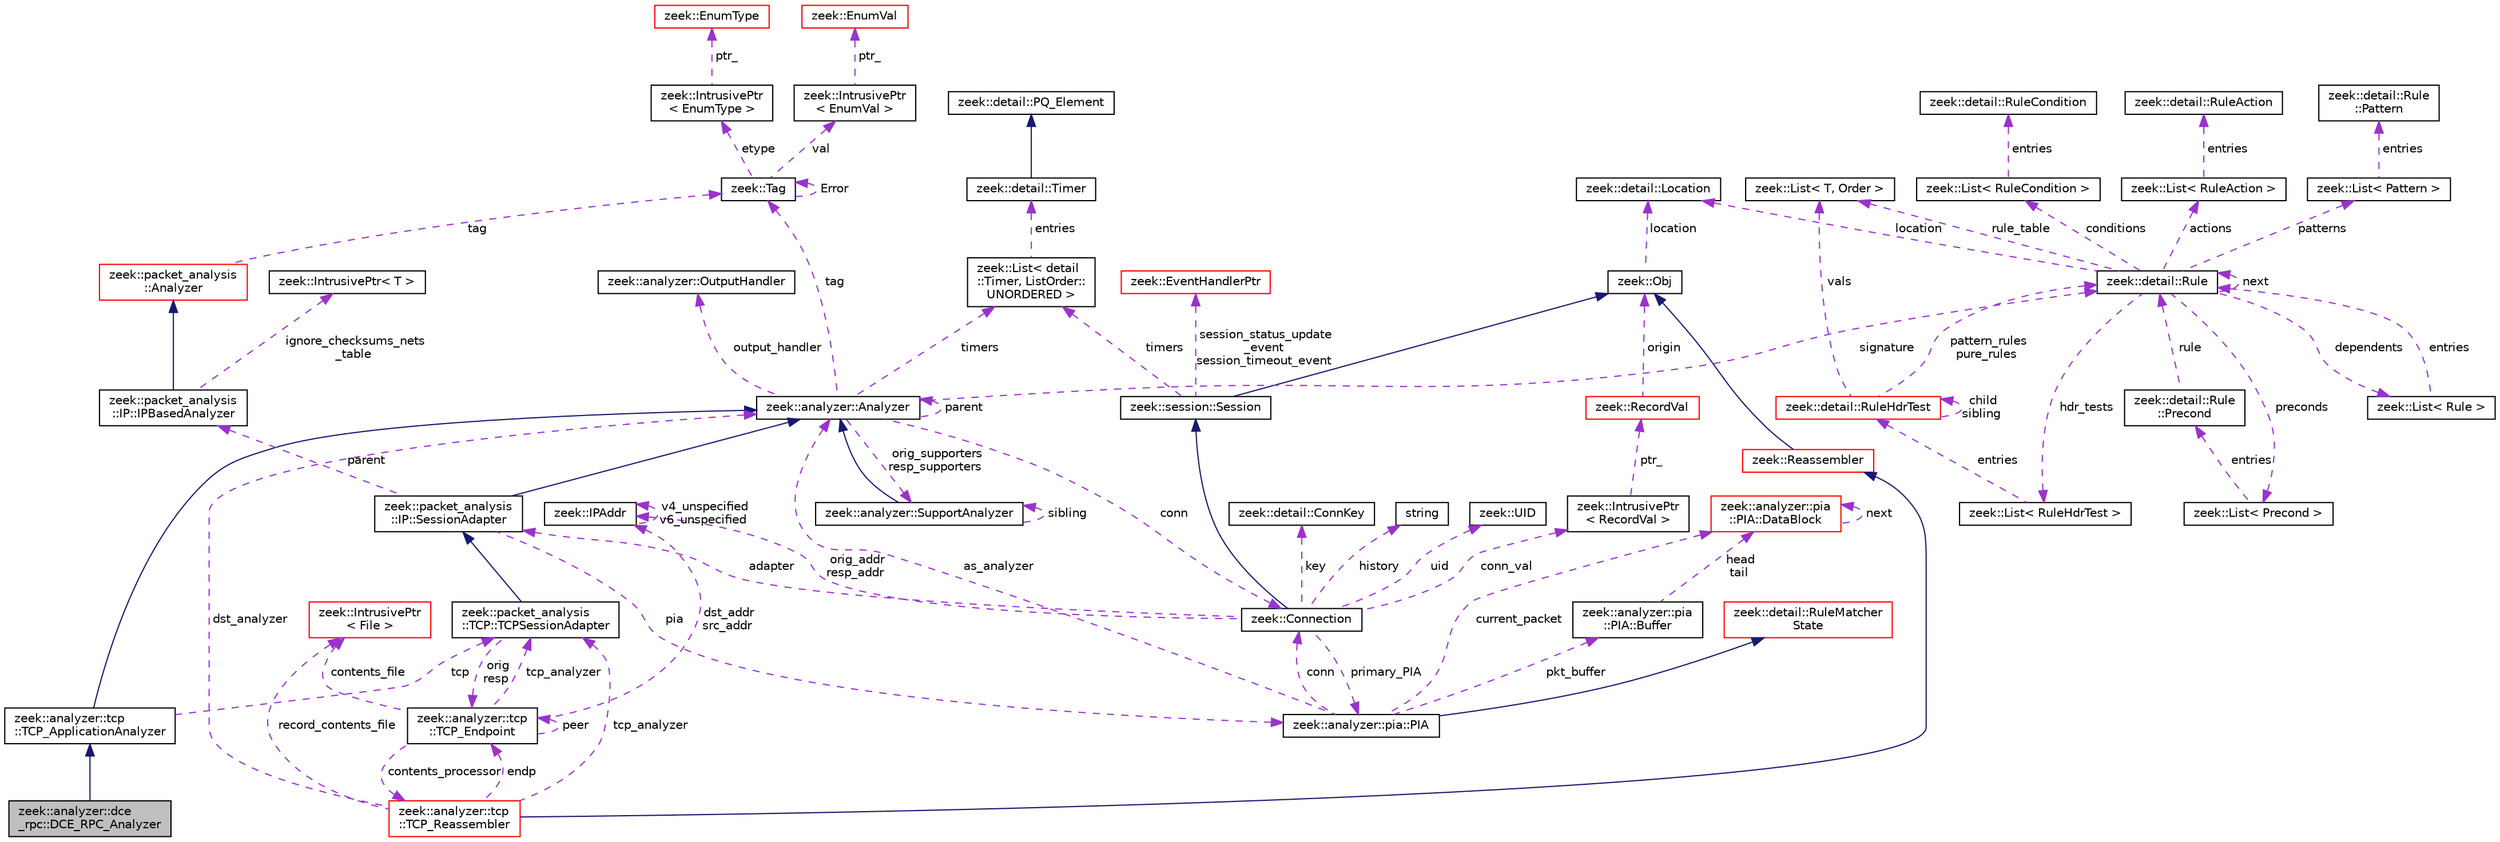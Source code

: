 digraph "zeek::analyzer::dce_rpc::DCE_RPC_Analyzer"
{
 // LATEX_PDF_SIZE
  edge [fontname="Helvetica",fontsize="10",labelfontname="Helvetica",labelfontsize="10"];
  node [fontname="Helvetica",fontsize="10",shape=record];
  Node1 [label="zeek::analyzer::dce\l_rpc::DCE_RPC_Analyzer",height=0.2,width=0.4,color="black", fillcolor="grey75", style="filled", fontcolor="black",tooltip=" "];
  Node2 -> Node1 [dir="back",color="midnightblue",fontsize="10",style="solid",fontname="Helvetica"];
  Node2 [label="zeek::analyzer::tcp\l::TCP_ApplicationAnalyzer",height=0.2,width=0.4,color="black", fillcolor="white", style="filled",URL="$df/d72/classzeek_1_1analyzer_1_1tcp_1_1TCP__ApplicationAnalyzer.html",tooltip=" "];
  Node3 -> Node2 [dir="back",color="midnightblue",fontsize="10",style="solid",fontname="Helvetica"];
  Node3 [label="zeek::analyzer::Analyzer",height=0.2,width=0.4,color="black", fillcolor="white", style="filled",URL="$d0/d4f/classzeek_1_1analyzer_1_1Analyzer.html",tooltip=" "];
  Node4 -> Node3 [dir="back",color="darkorchid3",fontsize="10",style="dashed",label=" tag" ,fontname="Helvetica"];
  Node4 [label="zeek::Tag",height=0.2,width=0.4,color="black", fillcolor="white", style="filled",URL="$d3/dd0/classzeek_1_1Tag.html",tooltip=" "];
  Node4 -> Node4 [dir="back",color="darkorchid3",fontsize="10",style="dashed",label=" Error" ,fontname="Helvetica"];
  Node5 -> Node4 [dir="back",color="darkorchid3",fontsize="10",style="dashed",label=" val" ,fontname="Helvetica"];
  Node5 [label="zeek::IntrusivePtr\l\< EnumVal \>",height=0.2,width=0.4,color="black", fillcolor="white", style="filled",URL="$d6/dba/classzeek_1_1IntrusivePtr.html",tooltip=" "];
  Node6 -> Node5 [dir="back",color="darkorchid3",fontsize="10",style="dashed",label=" ptr_" ,fontname="Helvetica"];
  Node6 [label="zeek::EnumVal",height=0.2,width=0.4,color="red", fillcolor="white", style="filled",URL="$dc/da0/classzeek_1_1EnumVal.html",tooltip=" "];
  Node15 -> Node4 [dir="back",color="darkorchid3",fontsize="10",style="dashed",label=" etype" ,fontname="Helvetica"];
  Node15 [label="zeek::IntrusivePtr\l\< EnumType \>",height=0.2,width=0.4,color="black", fillcolor="white", style="filled",URL="$d6/dba/classzeek_1_1IntrusivePtr.html",tooltip=" "];
  Node16 -> Node15 [dir="back",color="darkorchid3",fontsize="10",style="dashed",label=" ptr_" ,fontname="Helvetica"];
  Node16 [label="zeek::EnumType",height=0.2,width=0.4,color="red", fillcolor="white", style="filled",URL="$d4/d24/classzeek_1_1EnumType.html",tooltip=" "];
  Node17 -> Node3 [dir="back",color="darkorchid3",fontsize="10",style="dashed",label=" conn" ,fontname="Helvetica"];
  Node17 [label="zeek::Connection",height=0.2,width=0.4,color="black", fillcolor="white", style="filled",URL="$d0/d12/classzeek_1_1Connection.html",tooltip=" "];
  Node18 -> Node17 [dir="back",color="midnightblue",fontsize="10",style="solid",fontname="Helvetica"];
  Node18 [label="zeek::session::Session",height=0.2,width=0.4,color="black", fillcolor="white", style="filled",URL="$d0/dce/classzeek_1_1session_1_1Session.html",tooltip=" "];
  Node9 -> Node18 [dir="back",color="midnightblue",fontsize="10",style="solid",fontname="Helvetica"];
  Node9 [label="zeek::Obj",height=0.2,width=0.4,color="black", fillcolor="white", style="filled",URL="$dd/df1/classzeek_1_1Obj.html",tooltip=" "];
  Node10 -> Node9 [dir="back",color="darkorchid3",fontsize="10",style="dashed",label=" location" ,fontname="Helvetica"];
  Node10 [label="zeek::detail::Location",height=0.2,width=0.4,color="black", fillcolor="white", style="filled",URL="$d5/d1d/classzeek_1_1detail_1_1Location.html",tooltip=" "];
  Node19 -> Node18 [dir="back",color="darkorchid3",fontsize="10",style="dashed",label=" timers" ,fontname="Helvetica"];
  Node19 [label="zeek::List\< detail\l::Timer, ListOrder::\lUNORDERED \>",height=0.2,width=0.4,color="black", fillcolor="white", style="filled",URL="$d2/d8d/classzeek_1_1List.html",tooltip=" "];
  Node20 -> Node19 [dir="back",color="darkorchid3",fontsize="10",style="dashed",label=" entries" ,fontname="Helvetica"];
  Node20 [label="zeek::detail::Timer",height=0.2,width=0.4,color="black", fillcolor="white", style="filled",URL="$d1/da2/classzeek_1_1detail_1_1Timer.html",tooltip=" "];
  Node21 -> Node20 [dir="back",color="midnightblue",fontsize="10",style="solid",fontname="Helvetica"];
  Node21 [label="zeek::detail::PQ_Element",height=0.2,width=0.4,color="black", fillcolor="white", style="filled",URL="$df/d3d/classzeek_1_1detail_1_1PQ__Element.html",tooltip=" "];
  Node22 -> Node18 [dir="back",color="darkorchid3",fontsize="10",style="dashed",label=" session_status_update\l_event\nsession_timeout_event" ,fontname="Helvetica"];
  Node22 [label="zeek::EventHandlerPtr",height=0.2,width=0.4,color="red", fillcolor="white", style="filled",URL="$d7/dc7/classzeek_1_1EventHandlerPtr.html",tooltip=" "];
  Node34 -> Node17 [dir="back",color="darkorchid3",fontsize="10",style="dashed",label=" orig_addr\nresp_addr" ,fontname="Helvetica"];
  Node34 [label="zeek::IPAddr",height=0.2,width=0.4,color="black", fillcolor="white", style="filled",URL="$df/de6/classzeek_1_1IPAddr.html",tooltip=" "];
  Node34 -> Node34 [dir="back",color="darkorchid3",fontsize="10",style="dashed",label=" v4_unspecified\nv6_unspecified" ,fontname="Helvetica"];
  Node35 -> Node17 [dir="back",color="darkorchid3",fontsize="10",style="dashed",label=" conn_val" ,fontname="Helvetica"];
  Node35 [label="zeek::IntrusivePtr\l\< RecordVal \>",height=0.2,width=0.4,color="black", fillcolor="white", style="filled",URL="$d6/dba/classzeek_1_1IntrusivePtr.html",tooltip=" "];
  Node36 -> Node35 [dir="back",color="darkorchid3",fontsize="10",style="dashed",label=" ptr_" ,fontname="Helvetica"];
  Node36 [label="zeek::RecordVal",height=0.2,width=0.4,color="red", fillcolor="white", style="filled",URL="$d7/d7e/classzeek_1_1RecordVal.html",tooltip=" "];
  Node9 -> Node36 [dir="back",color="darkorchid3",fontsize="10",style="dashed",label=" origin" ,fontname="Helvetica"];
  Node38 -> Node17 [dir="back",color="darkorchid3",fontsize="10",style="dashed",label=" key" ,fontname="Helvetica"];
  Node38 [label="zeek::detail::ConnKey",height=0.2,width=0.4,color="black", fillcolor="white", style="filled",URL="$d6/dfc/classzeek_1_1detail_1_1ConnKey.html",tooltip=" "];
  Node14 -> Node17 [dir="back",color="darkorchid3",fontsize="10",style="dashed",label=" history" ,fontname="Helvetica"];
  Node14 [label="string",height=0.2,width=0.4,color="black", fillcolor="white", style="filled",tooltip=" "];
  Node39 -> Node17 [dir="back",color="darkorchid3",fontsize="10",style="dashed",label=" adapter" ,fontname="Helvetica"];
  Node39 [label="zeek::packet_analysis\l::IP::SessionAdapter",height=0.2,width=0.4,color="black", fillcolor="white", style="filled",URL="$d3/db4/classzeek_1_1packet__analysis_1_1IP_1_1SessionAdapter.html",tooltip=" "];
  Node3 -> Node39 [dir="back",color="midnightblue",fontsize="10",style="solid",fontname="Helvetica"];
  Node40 -> Node39 [dir="back",color="darkorchid3",fontsize="10",style="dashed",label=" parent" ,fontname="Helvetica"];
  Node40 [label="zeek::packet_analysis\l::IP::IPBasedAnalyzer",height=0.2,width=0.4,color="black", fillcolor="white", style="filled",URL="$df/d05/classzeek_1_1packet__analysis_1_1IP_1_1IPBasedAnalyzer.html",tooltip=" "];
  Node41 -> Node40 [dir="back",color="midnightblue",fontsize="10",style="solid",fontname="Helvetica"];
  Node41 [label="zeek::packet_analysis\l::Analyzer",height=0.2,width=0.4,color="red", fillcolor="white", style="filled",URL="$d0/db5/classzeek_1_1packet__analysis_1_1Analyzer.html",tooltip=" "];
  Node4 -> Node41 [dir="back",color="darkorchid3",fontsize="10",style="dashed",label=" tag" ,fontname="Helvetica"];
  Node11 -> Node40 [dir="back",color="darkorchid3",fontsize="10",style="dashed",label=" ignore_checksums_nets\l_table" ,fontname="Helvetica"];
  Node11 [label="zeek::IntrusivePtr\< T \>",height=0.2,width=0.4,color="black", fillcolor="white", style="filled",URL="$d6/dba/classzeek_1_1IntrusivePtr.html",tooltip=" "];
  Node43 -> Node39 [dir="back",color="darkorchid3",fontsize="10",style="dashed",label=" pia" ,fontname="Helvetica"];
  Node43 [label="zeek::analyzer::pia::PIA",height=0.2,width=0.4,color="black", fillcolor="white", style="filled",URL="$dc/d39/classzeek_1_1analyzer_1_1pia_1_1PIA.html",tooltip=" "];
  Node44 -> Node43 [dir="back",color="midnightblue",fontsize="10",style="solid",fontname="Helvetica"];
  Node44 [label="zeek::detail::RuleMatcher\lState",height=0.2,width=0.4,color="red", fillcolor="white", style="filled",URL="$d2/d5d/classzeek_1_1detail_1_1RuleMatcherState.html",tooltip=" "];
  Node76 -> Node43 [dir="back",color="darkorchid3",fontsize="10",style="dashed",label=" pkt_buffer" ,fontname="Helvetica"];
  Node76 [label="zeek::analyzer::pia\l::PIA::Buffer",height=0.2,width=0.4,color="black", fillcolor="white", style="filled",URL="$dc/d06/structzeek_1_1analyzer_1_1pia_1_1PIA_1_1Buffer.html",tooltip=" "];
  Node77 -> Node76 [dir="back",color="darkorchid3",fontsize="10",style="dashed",label=" head\ntail" ,fontname="Helvetica"];
  Node77 [label="zeek::analyzer::pia\l::PIA::DataBlock",height=0.2,width=0.4,color="red", fillcolor="white", style="filled",URL="$dc/d39/classzeek_1_1analyzer_1_1pia_1_1PIA.html#dd/df9/structzeek_1_1analyzer_1_1pia_1_1PIA_1_1DataBlock",tooltip=" "];
  Node77 -> Node77 [dir="back",color="darkorchid3",fontsize="10",style="dashed",label=" next" ,fontname="Helvetica"];
  Node3 -> Node43 [dir="back",color="darkorchid3",fontsize="10",style="dashed",label=" as_analyzer" ,fontname="Helvetica"];
  Node17 -> Node43 [dir="back",color="darkorchid3",fontsize="10",style="dashed",label=" conn" ,fontname="Helvetica"];
  Node77 -> Node43 [dir="back",color="darkorchid3",fontsize="10",style="dashed",label=" current_packet" ,fontname="Helvetica"];
  Node43 -> Node17 [dir="back",color="darkorchid3",fontsize="10",style="dashed",label=" primary_PIA" ,fontname="Helvetica"];
  Node81 -> Node17 [dir="back",color="darkorchid3",fontsize="10",style="dashed",label=" uid" ,fontname="Helvetica"];
  Node81 [label="zeek::UID",height=0.2,width=0.4,color="black", fillcolor="white", style="filled",URL="$db/dea/classzeek_1_1UID.html",tooltip=" "];
  Node3 -> Node3 [dir="back",color="darkorchid3",fontsize="10",style="dashed",label=" parent" ,fontname="Helvetica"];
  Node63 -> Node3 [dir="back",color="darkorchid3",fontsize="10",style="dashed",label=" signature" ,fontname="Helvetica"];
  Node63 [label="zeek::detail::Rule",height=0.2,width=0.4,color="black", fillcolor="white", style="filled",URL="$d2/d1d/classzeek_1_1detail_1_1Rule.html",tooltip=" "];
  Node57 -> Node63 [dir="back",color="darkorchid3",fontsize="10",style="dashed",label=" hdr_tests" ,fontname="Helvetica"];
  Node57 [label="zeek::List\< RuleHdrTest \>",height=0.2,width=0.4,color="black", fillcolor="white", style="filled",URL="$d2/d8d/classzeek_1_1List.html",tooltip=" "];
  Node58 -> Node57 [dir="back",color="darkorchid3",fontsize="10",style="dashed",label=" entries" ,fontname="Helvetica"];
  Node58 [label="zeek::detail::RuleHdrTest",height=0.2,width=0.4,color="red", fillcolor="white", style="filled",URL="$d4/d72/classzeek_1_1detail_1_1RuleHdrTest.html",tooltip=" "];
  Node31 -> Node58 [dir="back",color="darkorchid3",fontsize="10",style="dashed",label=" vals" ,fontname="Helvetica"];
  Node31 [label="zeek::List\< T, Order \>",height=0.2,width=0.4,color="black", fillcolor="white", style="filled",URL="$d2/d8d/classzeek_1_1List.html",tooltip=" "];
  Node63 -> Node58 [dir="back",color="darkorchid3",fontsize="10",style="dashed",label=" pattern_rules\npure_rules" ,fontname="Helvetica"];
  Node58 -> Node58 [dir="back",color="darkorchid3",fontsize="10",style="dashed",label=" child\nsibling" ,fontname="Helvetica"];
  Node64 -> Node63 [dir="back",color="darkorchid3",fontsize="10",style="dashed",label=" conditions" ,fontname="Helvetica"];
  Node64 [label="zeek::List\< RuleCondition \>",height=0.2,width=0.4,color="black", fillcolor="white", style="filled",URL="$d2/d8d/classzeek_1_1List.html",tooltip=" "];
  Node65 -> Node64 [dir="back",color="darkorchid3",fontsize="10",style="dashed",label=" entries" ,fontname="Helvetica"];
  Node65 [label="zeek::detail::RuleCondition",height=0.2,width=0.4,color="black", fillcolor="white", style="filled",URL="$d1/df4/classzeek_1_1detail_1_1RuleCondition.html",tooltip=" "];
  Node66 -> Node63 [dir="back",color="darkorchid3",fontsize="10",style="dashed",label=" actions" ,fontname="Helvetica"];
  Node66 [label="zeek::List\< RuleAction \>",height=0.2,width=0.4,color="black", fillcolor="white", style="filled",URL="$d2/d8d/classzeek_1_1List.html",tooltip=" "];
  Node67 -> Node66 [dir="back",color="darkorchid3",fontsize="10",style="dashed",label=" entries" ,fontname="Helvetica"];
  Node67 [label="zeek::detail::RuleAction",height=0.2,width=0.4,color="black", fillcolor="white", style="filled",URL="$d9/dec/classzeek_1_1detail_1_1RuleAction.html",tooltip=" "];
  Node68 -> Node63 [dir="back",color="darkorchid3",fontsize="10",style="dashed",label=" preconds" ,fontname="Helvetica"];
  Node68 [label="zeek::List\< Precond \>",height=0.2,width=0.4,color="black", fillcolor="white", style="filled",URL="$d2/d8d/classzeek_1_1List.html",tooltip=" "];
  Node69 -> Node68 [dir="back",color="darkorchid3",fontsize="10",style="dashed",label=" entries" ,fontname="Helvetica"];
  Node69 [label="zeek::detail::Rule\l::Precond",height=0.2,width=0.4,color="black", fillcolor="white", style="filled",URL="$d2/d1d/classzeek_1_1detail_1_1Rule.html#d3/d77/structzeek_1_1detail_1_1Rule_1_1Precond",tooltip=" "];
  Node63 -> Node69 [dir="back",color="darkorchid3",fontsize="10",style="dashed",label=" rule" ,fontname="Helvetica"];
  Node70 -> Node63 [dir="back",color="darkorchid3",fontsize="10",style="dashed",label=" dependents" ,fontname="Helvetica"];
  Node70 [label="zeek::List\< Rule \>",height=0.2,width=0.4,color="black", fillcolor="white", style="filled",URL="$d2/d8d/classzeek_1_1List.html",tooltip=" "];
  Node63 -> Node70 [dir="back",color="darkorchid3",fontsize="10",style="dashed",label=" entries" ,fontname="Helvetica"];
  Node71 -> Node63 [dir="back",color="darkorchid3",fontsize="10",style="dashed",label=" patterns" ,fontname="Helvetica"];
  Node71 [label="zeek::List\< Pattern \>",height=0.2,width=0.4,color="black", fillcolor="white", style="filled",URL="$d2/d8d/classzeek_1_1List.html",tooltip=" "];
  Node72 -> Node71 [dir="back",color="darkorchid3",fontsize="10",style="dashed",label=" entries" ,fontname="Helvetica"];
  Node72 [label="zeek::detail::Rule\l::Pattern",height=0.2,width=0.4,color="black", fillcolor="white", style="filled",URL="$d2/d1d/classzeek_1_1detail_1_1Rule.html#db/da5/structzeek_1_1detail_1_1Rule_1_1Pattern",tooltip=" "];
  Node63 -> Node63 [dir="back",color="darkorchid3",fontsize="10",style="dashed",label=" next" ,fontname="Helvetica"];
  Node10 -> Node63 [dir="back",color="darkorchid3",fontsize="10",style="dashed",label=" location" ,fontname="Helvetica"];
  Node31 -> Node63 [dir="back",color="darkorchid3",fontsize="10",style="dashed",label=" rule_table" ,fontname="Helvetica"];
  Node82 -> Node3 [dir="back",color="darkorchid3",fontsize="10",style="dashed",label=" output_handler" ,fontname="Helvetica"];
  Node82 [label="zeek::analyzer::OutputHandler",height=0.2,width=0.4,color="black", fillcolor="white", style="filled",URL="$db/d31/classzeek_1_1analyzer_1_1OutputHandler.html",tooltip=" "];
  Node83 -> Node3 [dir="back",color="darkorchid3",fontsize="10",style="dashed",label=" orig_supporters\nresp_supporters" ,fontname="Helvetica"];
  Node83 [label="zeek::analyzer::SupportAnalyzer",height=0.2,width=0.4,color="black", fillcolor="white", style="filled",URL="$d6/d22/classzeek_1_1analyzer_1_1SupportAnalyzer.html",tooltip=" "];
  Node3 -> Node83 [dir="back",color="midnightblue",fontsize="10",style="solid",fontname="Helvetica"];
  Node83 -> Node83 [dir="back",color="darkorchid3",fontsize="10",style="dashed",label=" sibling" ,fontname="Helvetica"];
  Node19 -> Node3 [dir="back",color="darkorchid3",fontsize="10",style="dashed",label=" timers" ,fontname="Helvetica"];
  Node84 -> Node2 [dir="back",color="darkorchid3",fontsize="10",style="dashed",label=" tcp" ,fontname="Helvetica"];
  Node84 [label="zeek::packet_analysis\l::TCP::TCPSessionAdapter",height=0.2,width=0.4,color="black", fillcolor="white", style="filled",URL="$d3/d6a/classzeek_1_1packet__analysis_1_1TCP_1_1TCPSessionAdapter.html",tooltip=" "];
  Node39 -> Node84 [dir="back",color="midnightblue",fontsize="10",style="solid",fontname="Helvetica"];
  Node85 -> Node84 [dir="back",color="darkorchid3",fontsize="10",style="dashed",label=" orig\nresp" ,fontname="Helvetica"];
  Node85 [label="zeek::analyzer::tcp\l::TCP_Endpoint",height=0.2,width=0.4,color="black", fillcolor="white", style="filled",URL="$de/d6c/classzeek_1_1analyzer_1_1tcp_1_1TCP__Endpoint.html",tooltip=" "];
  Node85 -> Node85 [dir="back",color="darkorchid3",fontsize="10",style="dashed",label=" peer" ,fontname="Helvetica"];
  Node86 -> Node85 [dir="back",color="darkorchid3",fontsize="10",style="dashed",label=" contents_processor" ,fontname="Helvetica"];
  Node86 [label="zeek::analyzer::tcp\l::TCP_Reassembler",height=0.2,width=0.4,color="red", fillcolor="white", style="filled",URL="$d8/db8/classzeek_1_1analyzer_1_1tcp_1_1TCP__Reassembler.html",tooltip=" "];
  Node87 -> Node86 [dir="back",color="midnightblue",fontsize="10",style="solid",fontname="Helvetica"];
  Node87 [label="zeek::Reassembler",height=0.2,width=0.4,color="red", fillcolor="white", style="filled",URL="$d2/dd1/classzeek_1_1Reassembler.html",tooltip=" "];
  Node9 -> Node87 [dir="back",color="midnightblue",fontsize="10",style="solid",fontname="Helvetica"];
  Node85 -> Node86 [dir="back",color="darkorchid3",fontsize="10",style="dashed",label=" endp" ,fontname="Helvetica"];
  Node91 -> Node86 [dir="back",color="darkorchid3",fontsize="10",style="dashed",label=" record_contents_file" ,fontname="Helvetica"];
  Node91 [label="zeek::IntrusivePtr\l\< File \>",height=0.2,width=0.4,color="red", fillcolor="white", style="filled",URL="$d6/dba/classzeek_1_1IntrusivePtr.html",tooltip=" "];
  Node3 -> Node86 [dir="back",color="darkorchid3",fontsize="10",style="dashed",label=" dst_analyzer" ,fontname="Helvetica"];
  Node84 -> Node86 [dir="back",color="darkorchid3",fontsize="10",style="dashed",label=" tcp_analyzer" ,fontname="Helvetica"];
  Node84 -> Node85 [dir="back",color="darkorchid3",fontsize="10",style="dashed",label=" tcp_analyzer" ,fontname="Helvetica"];
  Node91 -> Node85 [dir="back",color="darkorchid3",fontsize="10",style="dashed",label=" contents_file" ,fontname="Helvetica"];
  Node34 -> Node85 [dir="back",color="darkorchid3",fontsize="10",style="dashed",label=" dst_addr\nsrc_addr" ,fontname="Helvetica"];
}
